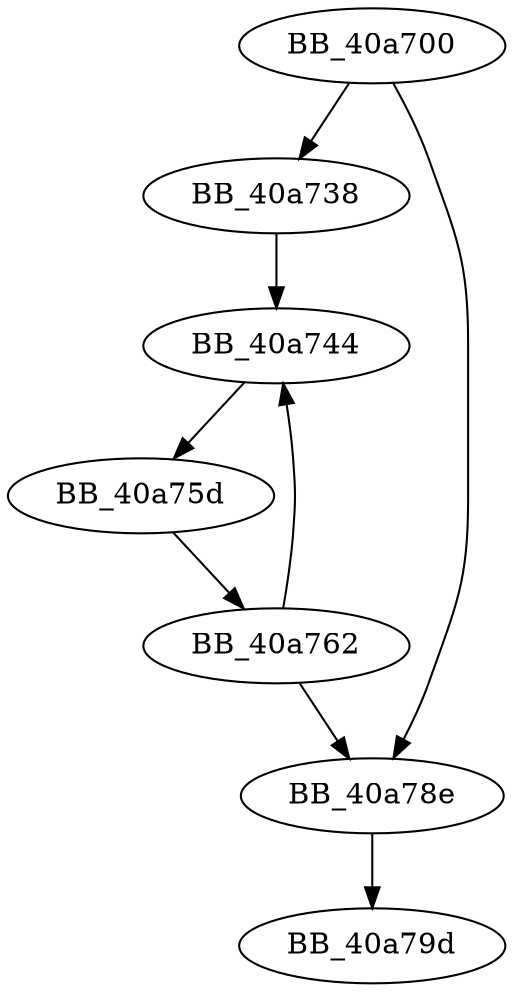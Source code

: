 DiGraph sub_40A700{
BB_40a700->BB_40a738
BB_40a700->BB_40a78e
BB_40a738->BB_40a744
BB_40a744->BB_40a75d
BB_40a75d->BB_40a762
BB_40a762->BB_40a744
BB_40a762->BB_40a78e
BB_40a78e->BB_40a79d
}

